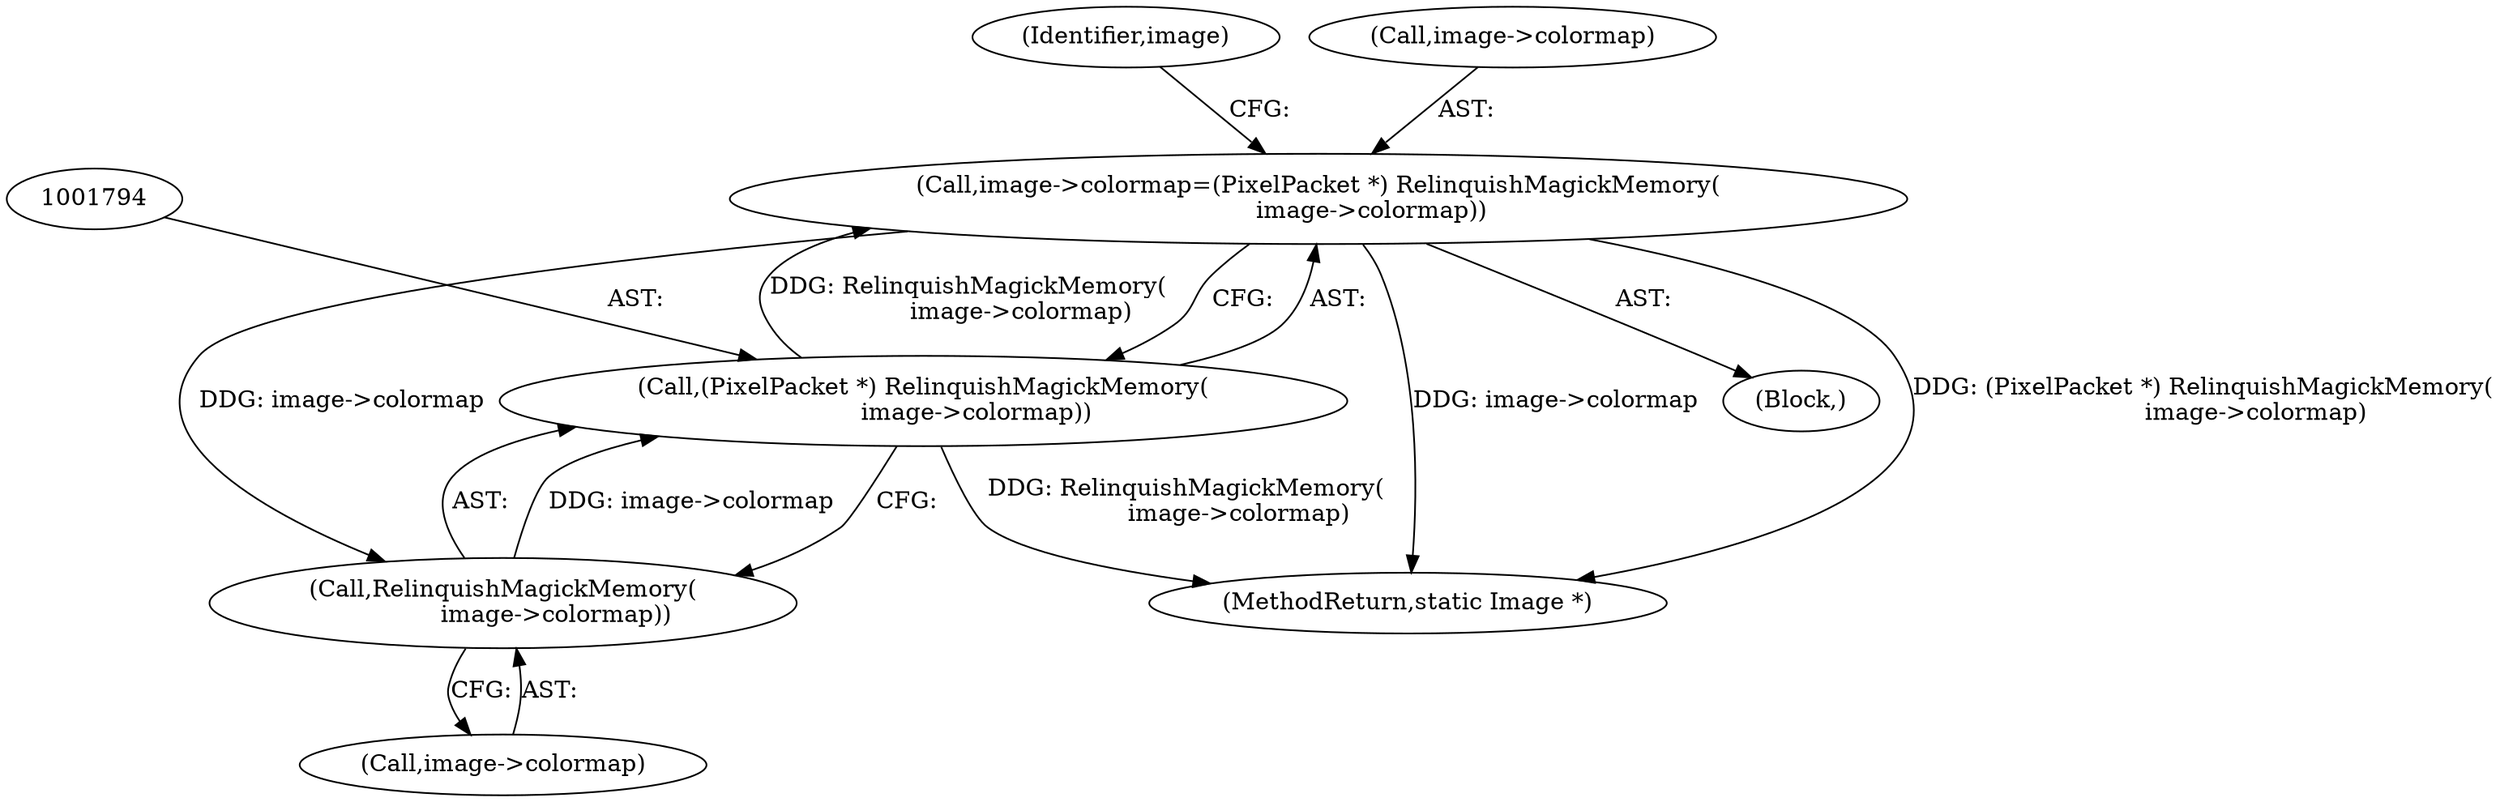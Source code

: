 digraph "0_ImageMagick_73fb0aac5b958521e1511e179ecc0ad49f70ebaf@pointer" {
"1001789" [label="(Call,image->colormap=(PixelPacket *) RelinquishMagickMemory(\n              image->colormap))"];
"1001793" [label="(Call,(PixelPacket *) RelinquishMagickMemory(\n              image->colormap))"];
"1001795" [label="(Call,RelinquishMagickMemory(\n              image->colormap))"];
"1001789" [label="(Call,image->colormap=(PixelPacket *) RelinquishMagickMemory(\n              image->colormap))"];
"1001795" [label="(Call,RelinquishMagickMemory(\n              image->colormap))"];
"1001801" [label="(Identifier,image)"];
"1001624" [label="(Block,)"];
"1001796" [label="(Call,image->colormap)"];
"1001936" [label="(MethodReturn,static Image *)"];
"1001790" [label="(Call,image->colormap)"];
"1001793" [label="(Call,(PixelPacket *) RelinquishMagickMemory(\n              image->colormap))"];
"1001789" [label="(Call,image->colormap=(PixelPacket *) RelinquishMagickMemory(\n              image->colormap))"];
"1001789" -> "1001624"  [label="AST: "];
"1001789" -> "1001793"  [label="CFG: "];
"1001790" -> "1001789"  [label="AST: "];
"1001793" -> "1001789"  [label="AST: "];
"1001801" -> "1001789"  [label="CFG: "];
"1001789" -> "1001936"  [label="DDG: image->colormap"];
"1001789" -> "1001936"  [label="DDG: (PixelPacket *) RelinquishMagickMemory(\n              image->colormap)"];
"1001793" -> "1001789"  [label="DDG: RelinquishMagickMemory(\n              image->colormap)"];
"1001789" -> "1001795"  [label="DDG: image->colormap"];
"1001793" -> "1001795"  [label="CFG: "];
"1001794" -> "1001793"  [label="AST: "];
"1001795" -> "1001793"  [label="AST: "];
"1001793" -> "1001936"  [label="DDG: RelinquishMagickMemory(\n              image->colormap)"];
"1001795" -> "1001793"  [label="DDG: image->colormap"];
"1001795" -> "1001796"  [label="CFG: "];
"1001796" -> "1001795"  [label="AST: "];
}
